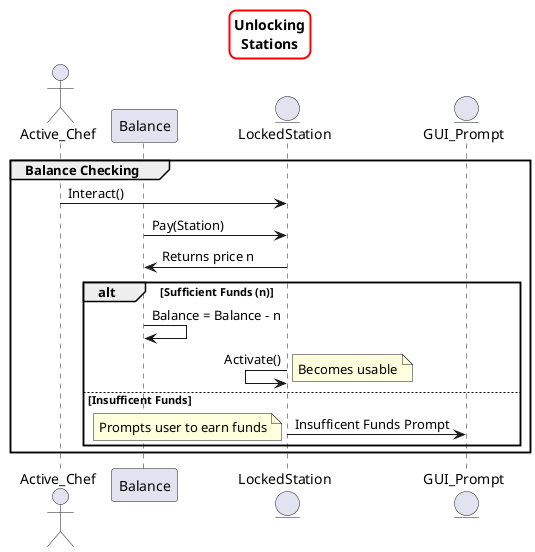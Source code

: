 ' Preview with Alt D
' Sequence Diagram for Unlocking Locked Stations 
@startuml
skinparam titleBorderRoundCorner 15
skinparam titleBorderThickness 2
skinparam titleBorderColor red
title Unlocking\nStations

actor Active_Chef as Chef
participant Balance as Money
entity LockedStation as Station
entity GUI_Prompt as GUI

' Checking for correct funds
group Balance Checking
    Chef -> Station : Interact()
    Money -> Station : Pay(Station)
    Money <- Station : Returns price n
    ' Unlocks Stations / prompts user to earn money
    alt Sufficient Funds (n)
        Money -> Money : Balance = Balance - n
        Station <- Station  : Activate()
        note right : Becomes usable
    else Insufficent Funds
        Station -> GUI : Insufficent Funds Prompt
        note left: Prompts user to earn funds
    end
end
@enduml